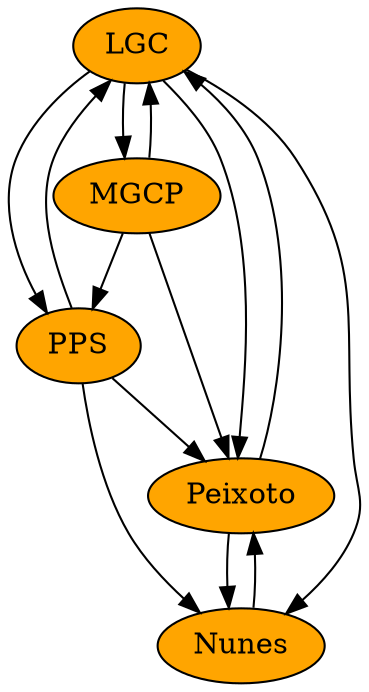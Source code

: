 digraph G {
LGC -> MGCP [ label="" ];
LGC -> Nunes [ label="" ];
LGC -> PPS [ label="" ];
LGC -> Peixoto [ label="" ];
MGCP -> LGC [ label="" ];
MGCP -> PPS [ label="" ];
MGCP -> Peixoto [ label="" ];
Nunes -> Peixoto [ label="" ];
PPS -> LGC [ label="" ];
PPS -> Nunes [ label="" ];
PPS -> Peixoto [ label="" ];
Peixoto -> LGC [ label="" ];
Peixoto -> Nunes [ label="" ];
PPS [style=filled, fillcolor=orange];
MGCP [style=filled, fillcolor=orange];
LGC  [style=filled, fillcolor=orange];
Peixoto [style=filled, fillcolor=orange];
Nunes [style=filled, fillcolor=orange];
}
